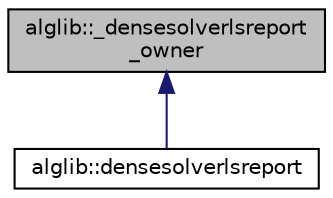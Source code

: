 digraph "alglib::_densesolverlsreport_owner"
{
  edge [fontname="Helvetica",fontsize="10",labelfontname="Helvetica",labelfontsize="10"];
  node [fontname="Helvetica",fontsize="10",shape=record];
  Node0 [label="alglib::_densesolverlsreport\l_owner",height=0.2,width=0.4,color="black", fillcolor="grey75", style="filled", fontcolor="black"];
  Node0 -> Node1 [dir="back",color="midnightblue",fontsize="10",style="solid",fontname="Helvetica"];
  Node1 [label="alglib::densesolverlsreport",height=0.2,width=0.4,color="black", fillcolor="white", style="filled",URL="$classalglib_1_1densesolverlsreport.html"];
}
